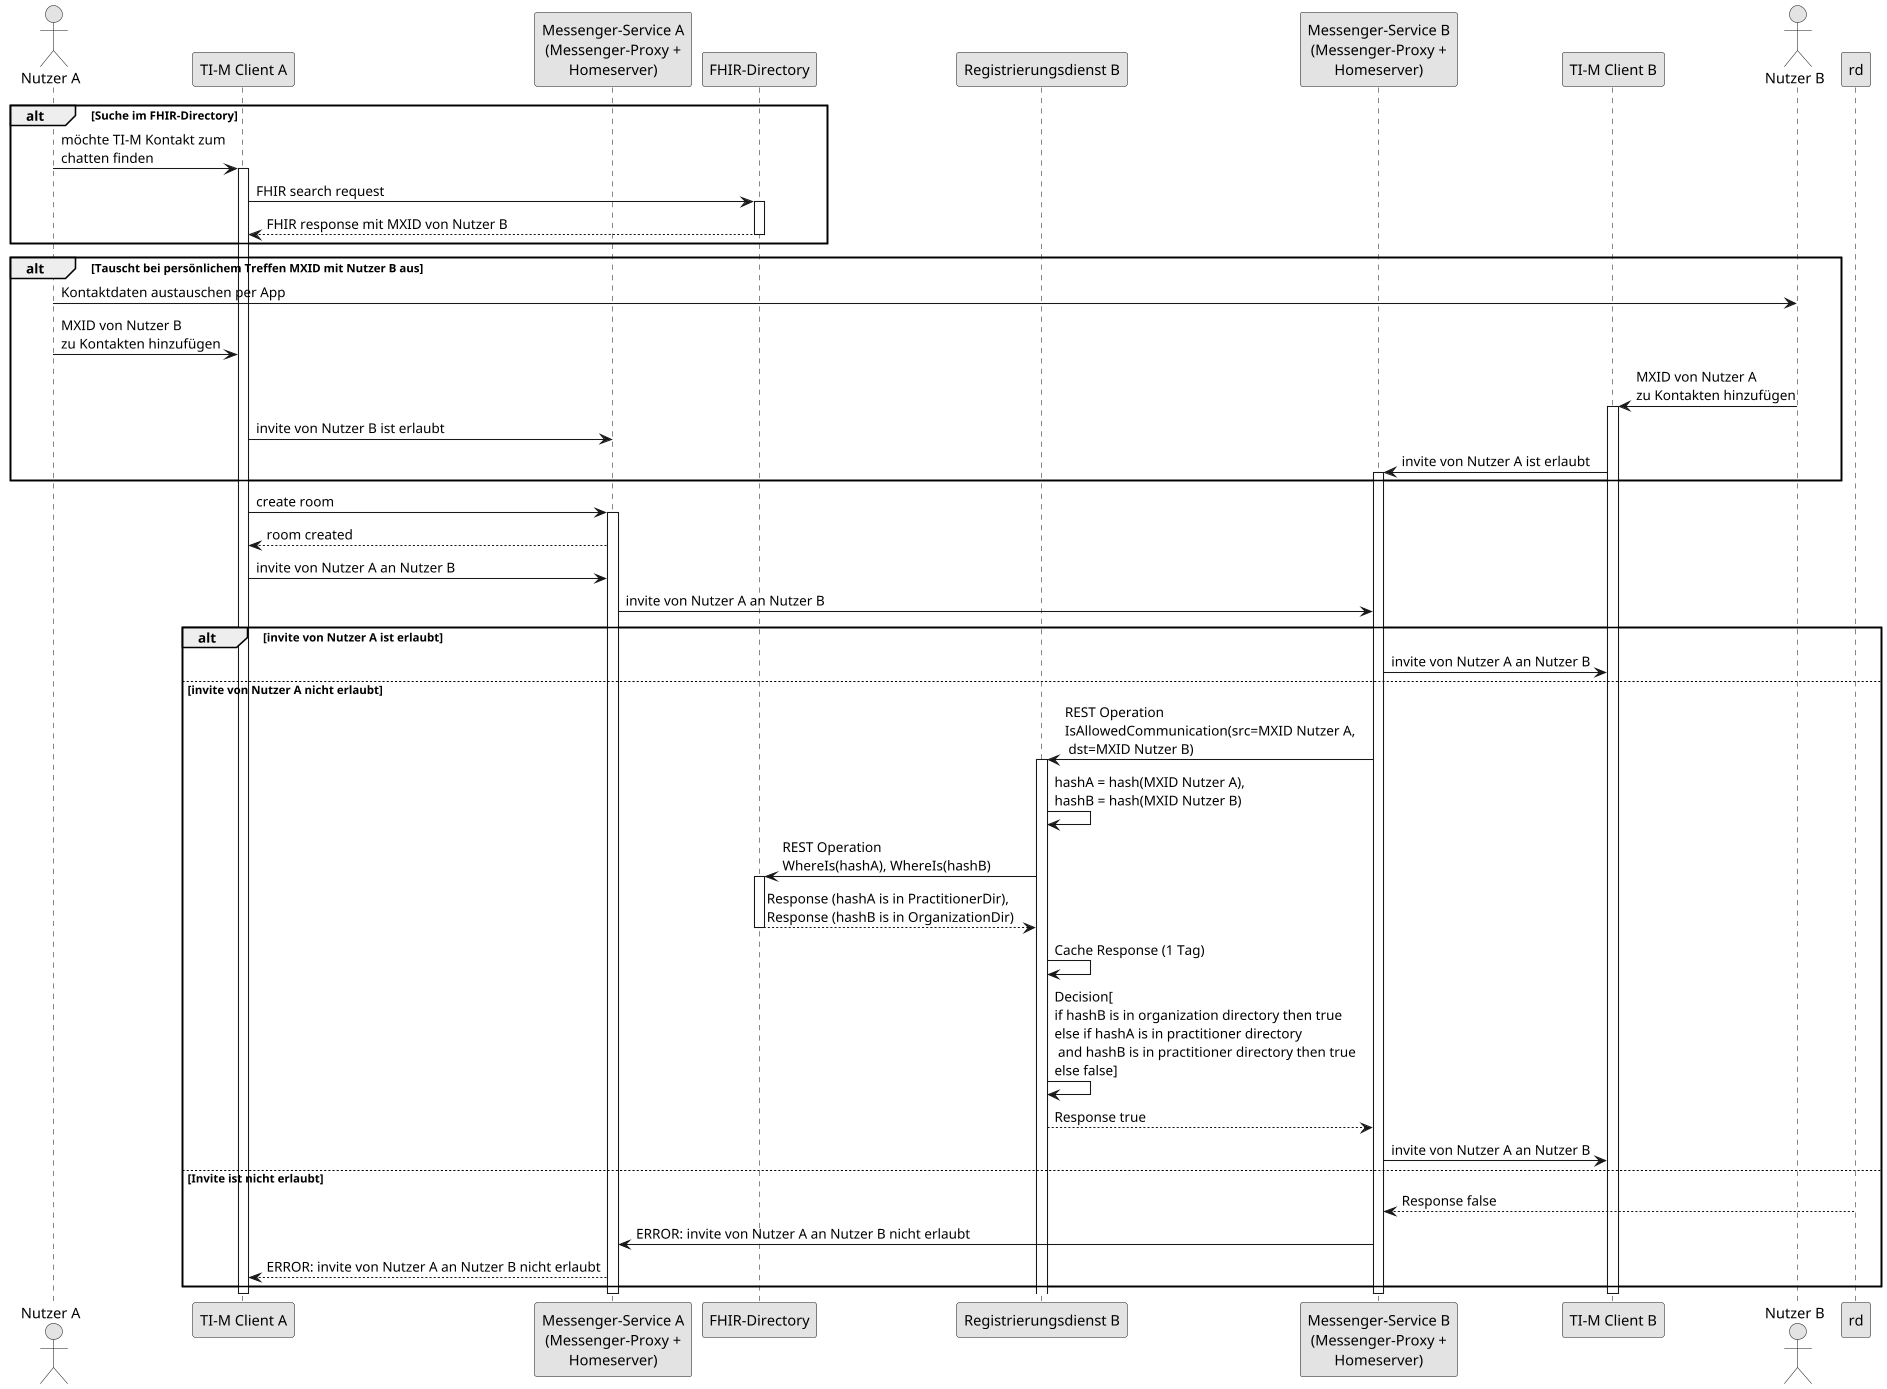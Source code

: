 @startuml TI-Messenger communication control without PASSporT
/'
Vorteile:
- bessere Kompatibilität mit Matrix API
- einfachere Architektur
- keine Signaturprüfung von PASSporT im Messenger-Proxy
  - kein download von Signatur-, CA- und Root-Zertifikaten erforderlich (Schnittstelle und
    Spezifikation fehlen noch in aktueller Spec)
  - keine Abhängigkeit mehr zu PT Infrastructure
- Bessere Latenz bei Suchen im FHIR-Dir
  - einheitliche Schnittstelle im FHIR-Dir für TIM und KIM 2.0
  - geringere Abhängigkeit vom FHIR-Dir
- Ermöglicht TI 2.0 Zero Trust Architektur (Policy Decision Point (PDP) ist entweder in
  Registrierungsdienst integriert oder eigenständige Komponente, Policy Enforcement Point ist der Messenger-Proxy)
  - einfache Erweiterung um zusätzliche Policies im PDP möglich (z. B. für Versicherte)
  - Sicherheit von TIM wird durch TIM-Komponenten kontrolliert (und nicht durch das FHIR-Dir)
- Bessere UX für Austausch von TI-M Adressen bei persönlichem Kontakt.
  - Austausch von TIM Adressen grundsätzlich auch remote möglich

Was muss getan werden, um ohne PASSporTs auszukommen?
- PASSporT aus der TI-M Spec entfernen
- PASSporT aus der FHIR-Dir Spec entfernen
- REST Operationen am Messenger-Proxy spezifizieren (invite von MXIDs erlauben und Erlaubnis widerrufen,
  Dauer der Erlaubnis als Parameter)
- zusätzliche REST Operationen an I_TIM_Provider_Services
- Erläuternde Beschreibung der Abläufe zwischen Messenger-Proxy und Registrierungsdienst
'/
skinparam dpi 100
skinparam WrapWidth 200
skinparam monochrome true

actor a as "Nutzer A"
participant cl as "TI-M Client A"
participant mp as "Messenger-Service A\n(Messenger-Proxy +\nHomeserver)"
participant fd as "FHIR-Directory"
participant rdb as "Registrierungsdienst B"
participant mpb as "Messenger-Service B\n(Messenger-Proxy +\nHomeserver)"
participant clb as "TI-M Client B"
actor b as "Nutzer B"

alt Suche im FHIR-Directory
a -> cl: möchte TI-M Kontakt zum\nchatten finden
activate cl
cl -> fd: FHIR search request
activate fd
fd --> cl: FHIR response mit MXID von Nutzer B
deactivate fd
end
alt Tauscht bei persönlichem Treffen MXID mit Nutzer B aus
a -> b: Kontaktdaten austauschen per App
a -> cl: MXID von Nutzer B\nzu Kontakten hinzufügen
b -> clb: MXID von Nutzer A\nzu Kontakten hinzufügen
activate clb
cl -> mp: invite von Nutzer B ist erlaubt
clb -> mpb: invite von Nutzer A ist erlaubt
activate mpb
end
cl -> mp: create room
activate mp
mp --> cl: room created

' Invite
cl -> mp: invite von Nutzer A an Nutzer B
mp -> mpb: invite von Nutzer A an Nutzer B
alt invite von Nutzer A ist erlaubt
mpb -> clb: invite von Nutzer A an Nutzer B
else invite von Nutzer A nicht erlaubt
mpb -> rdb: REST Operation\nIsAllowedCommunication(src=MXID Nutzer A,\n dst=MXID Nutzer B)
activate rdb
rdb -> rdb: hashA = hash(MXID Nutzer A),\nhashB = hash(MXID Nutzer B)
rdb -> fd: REST Operation\nWhereIs(hashA), WhereIs(hashB)
activate fd
fd --> rdb: Response (hashA is in PractitionerDir),\nResponse (hashB is in OrganizationDir)
deactivate fd
rdb -> rdb: Cache Response (1 Tag)
rdb -> rdb: Decision[\nif hashB is in organization directory then true\nelse if hashA is in practitioner directory\n and hashB is in practitioner directory then true\nelse false]
rdb --> mpb: Response true
mpb -> clb: invite von Nutzer A an Nutzer B
else Invite ist nicht erlaubt
rd --> mpb: Response false
mpb -> mp: ERROR: invite von Nutzer A an Nutzer B nicht erlaubt
mp --> cl: ERROR: invite von Nutzer A an Nutzer B nicht erlaubt
end
deactivate clb
deactivate mpb
deactivate mp
deactivate cl
@enduml
